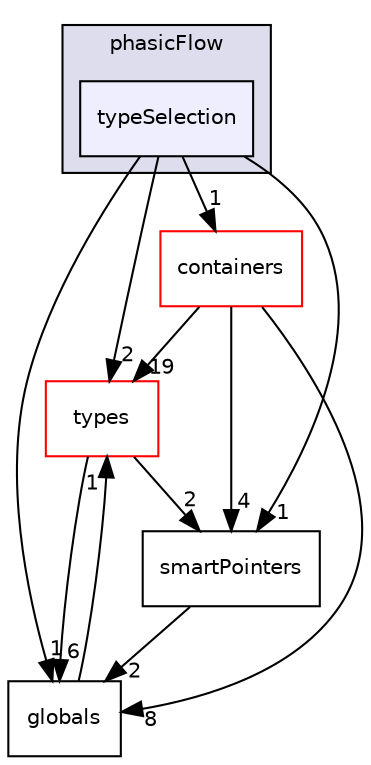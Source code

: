 digraph "src/phasicFlow/typeSelection" {
  compound=true
  node [ fontsize="10", fontname="Helvetica"];
  edge [ labelfontsize="10", labelfontname="Helvetica"];
  subgraph clusterdir_cd7a5046d028e114fc17b2ebc2bd02d2 {
    graph [ bgcolor="#ddddee", pencolor="black", label="phasicFlow" fontname="Helvetica", fontsize="10", URL="dir_cd7a5046d028e114fc17b2ebc2bd02d2.html"]
  dir_4419dd78bee2bde1362d842a02bd0463 [shape=box, label="typeSelection", style="filled", fillcolor="#eeeeff", pencolor="black", URL="dir_4419dd78bee2bde1362d842a02bd0463.html"];
  }
  dir_e8baec020e471dff3bc06b812491e6c5 [shape=box label="types" fillcolor="white" style="filled" color="red" URL="dir_e8baec020e471dff3bc06b812491e6c5.html"];
  dir_5f6559faa080c0b07ec2a71fd7e912fc [shape=box label="globals" URL="dir_5f6559faa080c0b07ec2a71fd7e912fc.html"];
  dir_40d84a547212027edc83c31468d15508 [shape=box label="smartPointers" URL="dir_40d84a547212027edc83c31468d15508.html"];
  dir_74a3bd5d559eb2469f344a26dc365ad0 [shape=box label="containers" fillcolor="white" style="filled" color="red" URL="dir_74a3bd5d559eb2469f344a26dc365ad0.html"];
  dir_e8baec020e471dff3bc06b812491e6c5->dir_5f6559faa080c0b07ec2a71fd7e912fc [headlabel="6", labeldistance=1.5 headhref="dir_000175_000117.html"];
  dir_e8baec020e471dff3bc06b812491e6c5->dir_40d84a547212027edc83c31468d15508 [headlabel="2", labeldistance=1.5 headhref="dir_000175_000130.html"];
  dir_5f6559faa080c0b07ec2a71fd7e912fc->dir_e8baec020e471dff3bc06b812491e6c5 [headlabel="1", labeldistance=1.5 headhref="dir_000117_000175.html"];
  dir_40d84a547212027edc83c31468d15508->dir_5f6559faa080c0b07ec2a71fd7e912fc [headlabel="2", labeldistance=1.5 headhref="dir_000130_000117.html"];
  dir_4419dd78bee2bde1362d842a02bd0463->dir_e8baec020e471dff3bc06b812491e6c5 [headlabel="2", labeldistance=1.5 headhref="dir_000179_000175.html"];
  dir_4419dd78bee2bde1362d842a02bd0463->dir_5f6559faa080c0b07ec2a71fd7e912fc [headlabel="1", labeldistance=1.5 headhref="dir_000179_000117.html"];
  dir_4419dd78bee2bde1362d842a02bd0463->dir_40d84a547212027edc83c31468d15508 [headlabel="1", labeldistance=1.5 headhref="dir_000179_000130.html"];
  dir_4419dd78bee2bde1362d842a02bd0463->dir_74a3bd5d559eb2469f344a26dc365ad0 [headlabel="1", labeldistance=1.5 headhref="dir_000179_000084.html"];
  dir_74a3bd5d559eb2469f344a26dc365ad0->dir_e8baec020e471dff3bc06b812491e6c5 [headlabel="19", labeldistance=1.5 headhref="dir_000084_000175.html"];
  dir_74a3bd5d559eb2469f344a26dc365ad0->dir_5f6559faa080c0b07ec2a71fd7e912fc [headlabel="8", labeldistance=1.5 headhref="dir_000084_000117.html"];
  dir_74a3bd5d559eb2469f344a26dc365ad0->dir_40d84a547212027edc83c31468d15508 [headlabel="4", labeldistance=1.5 headhref="dir_000084_000130.html"];
}
